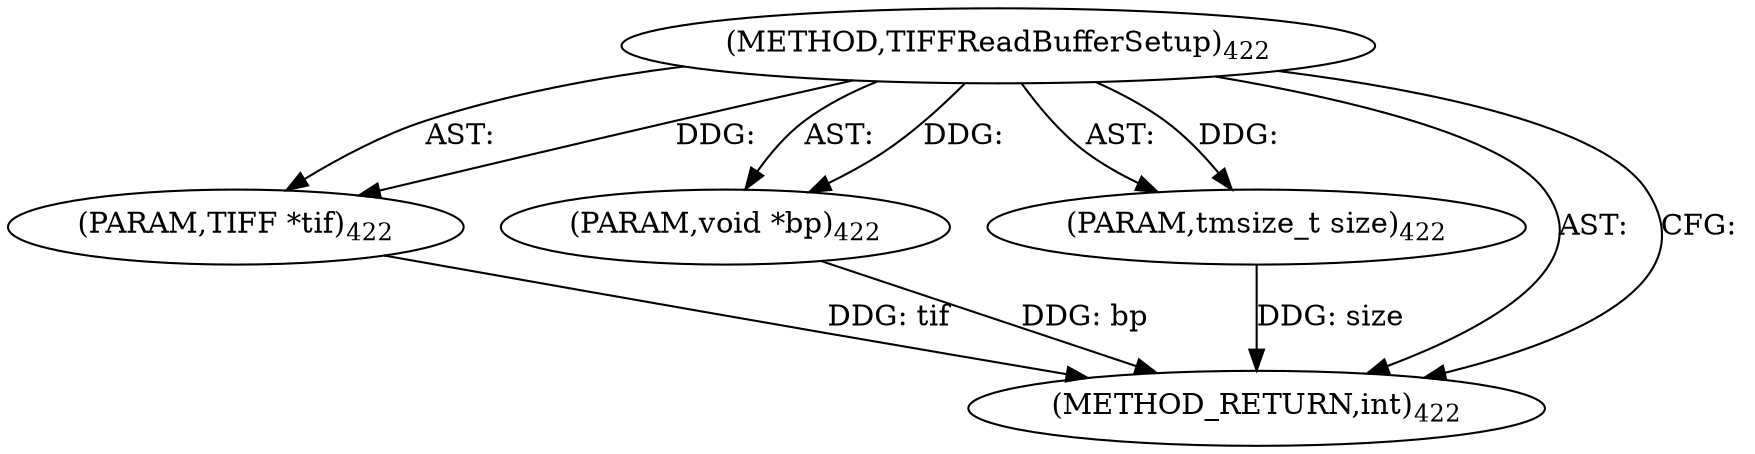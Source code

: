 digraph "TIFFReadBufferSetup" {  
"8751" [label = <(METHOD,TIFFReadBufferSetup)<SUB>422</SUB>> ]
"8752" [label = <(PARAM,TIFF *tif)<SUB>422</SUB>> ]
"8753" [label = <(PARAM,void *bp)<SUB>422</SUB>> ]
"8754" [label = <(PARAM,tmsize_t size)<SUB>422</SUB>> ]
"8755" [label = <(METHOD_RETURN,int)<SUB>422</SUB>> ]
  "8751" -> "8752"  [ label = "AST: "] 
  "8751" -> "8753"  [ label = "AST: "] 
  "8751" -> "8754"  [ label = "AST: "] 
  "8751" -> "8755"  [ label = "AST: "] 
  "8751" -> "8755"  [ label = "CFG: "] 
  "8752" -> "8755"  [ label = "DDG: tif"] 
  "8753" -> "8755"  [ label = "DDG: bp"] 
  "8754" -> "8755"  [ label = "DDG: size"] 
  "8751" -> "8752"  [ label = "DDG: "] 
  "8751" -> "8753"  [ label = "DDG: "] 
  "8751" -> "8754"  [ label = "DDG: "] 
}
